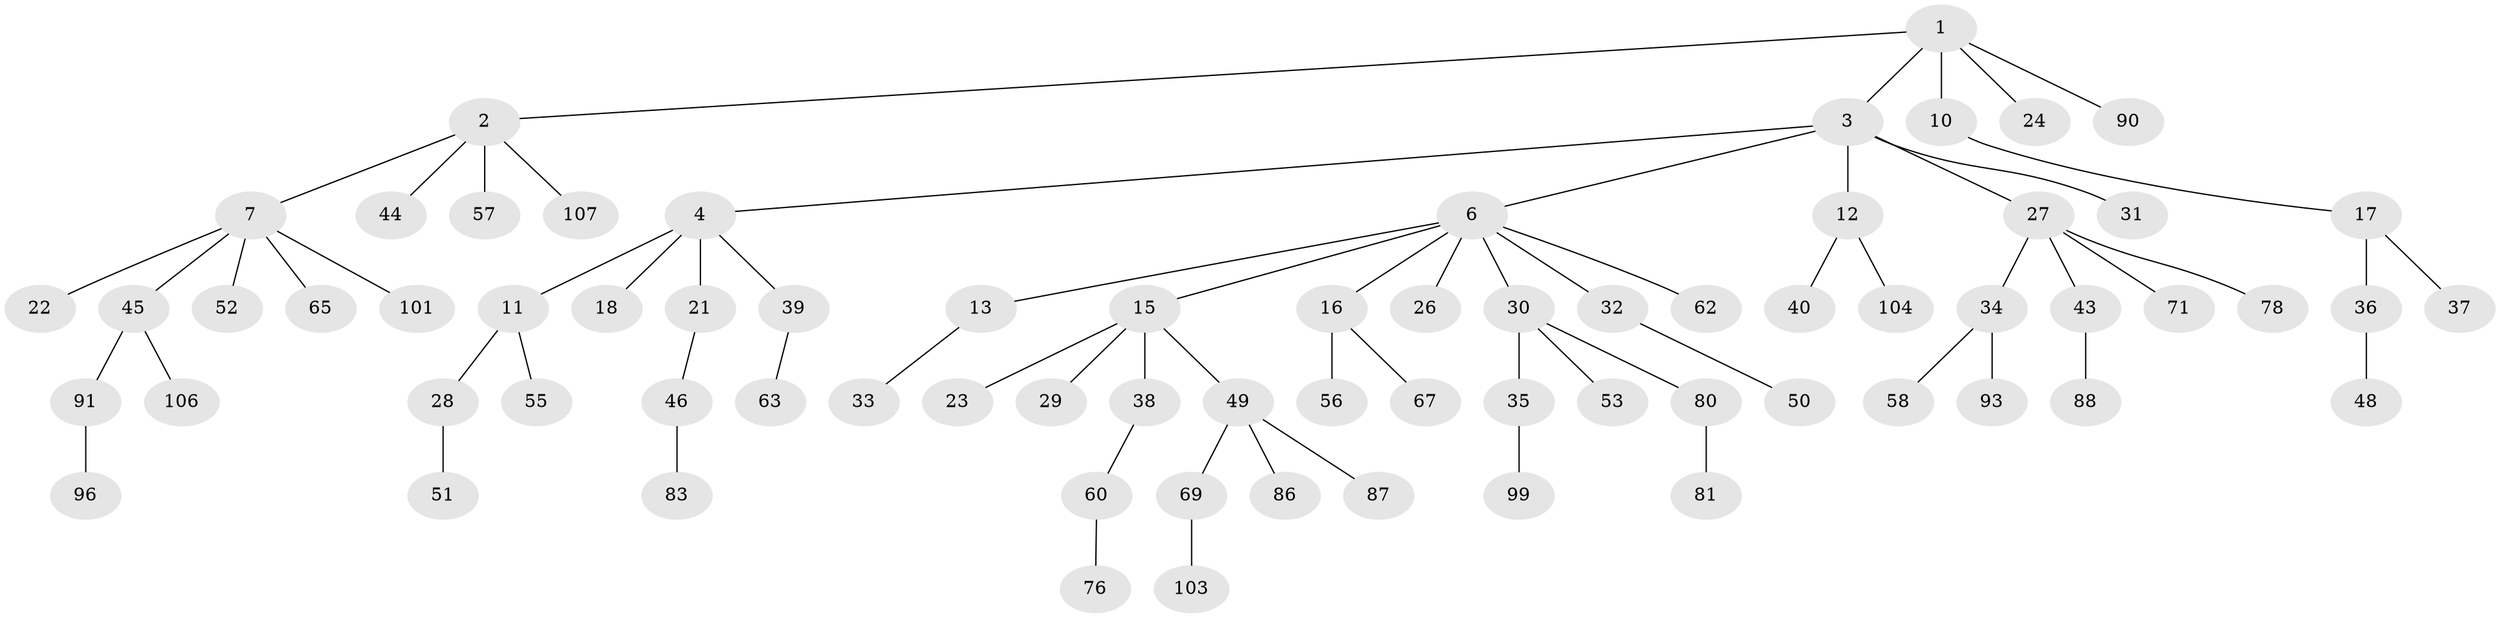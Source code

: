 // original degree distribution, {6: 0.037383177570093455, 5: 0.037383177570093455, 2: 0.32710280373831774, 3: 0.102803738317757, 4: 0.037383177570093455, 1: 0.45794392523364486}
// Generated by graph-tools (version 1.1) at 2025/11/02/27/25 16:11:27]
// undirected, 72 vertices, 71 edges
graph export_dot {
graph [start="1"]
  node [color=gray90,style=filled];
  1 [super="+14"];
  2 [super="+25"];
  3 [super="+5"];
  4;
  6 [super="+9"];
  7 [super="+8"];
  10 [super="+94"];
  11 [super="+42"];
  12 [super="+19"];
  13;
  15 [super="+20"];
  16 [super="+47"];
  17 [super="+100"];
  18;
  21;
  22;
  23 [super="+41"];
  24;
  26 [super="+85"];
  27 [super="+75"];
  28;
  29;
  30 [super="+97"];
  31;
  32;
  33 [super="+89"];
  34 [super="+54"];
  35 [super="+105"];
  36;
  37 [super="+73"];
  38;
  39 [super="+98"];
  40;
  43 [super="+68"];
  44;
  45 [super="+59"];
  46 [super="+72"];
  48;
  49 [super="+64"];
  50 [super="+102"];
  51 [super="+66"];
  52;
  53;
  55 [super="+82"];
  56 [super="+77"];
  57 [super="+79"];
  58;
  60 [super="+61"];
  62;
  63 [super="+84"];
  65;
  67;
  69 [super="+70"];
  71 [super="+74"];
  76;
  78;
  80;
  81;
  83;
  86;
  87;
  88 [super="+92"];
  90;
  91 [super="+95"];
  93;
  96;
  99;
  101;
  103;
  104;
  106;
  107;
  1 -- 2;
  1 -- 3;
  1 -- 10;
  1 -- 24;
  1 -- 90;
  2 -- 7;
  2 -- 44;
  2 -- 57;
  2 -- 107;
  3 -- 4;
  3 -- 6;
  3 -- 12;
  3 -- 31;
  3 -- 27;
  4 -- 11;
  4 -- 18;
  4 -- 21;
  4 -- 39;
  6 -- 13;
  6 -- 15;
  6 -- 26;
  6 -- 30;
  6 -- 16;
  6 -- 62;
  6 -- 32;
  7 -- 45;
  7 -- 65;
  7 -- 101;
  7 -- 52;
  7 -- 22;
  10 -- 17;
  11 -- 28;
  11 -- 55;
  12 -- 40;
  12 -- 104;
  13 -- 33;
  15 -- 29;
  15 -- 38;
  15 -- 49;
  15 -- 23;
  16 -- 67;
  16 -- 56;
  17 -- 36;
  17 -- 37;
  21 -- 46;
  27 -- 34;
  27 -- 43;
  27 -- 71;
  27 -- 78;
  28 -- 51;
  30 -- 35;
  30 -- 53;
  30 -- 80;
  32 -- 50;
  34 -- 58;
  34 -- 93;
  35 -- 99;
  36 -- 48;
  38 -- 60;
  39 -- 63;
  43 -- 88;
  45 -- 91;
  45 -- 106;
  46 -- 83;
  49 -- 69;
  49 -- 87;
  49 -- 86;
  60 -- 76;
  69 -- 103;
  80 -- 81;
  91 -- 96;
}
